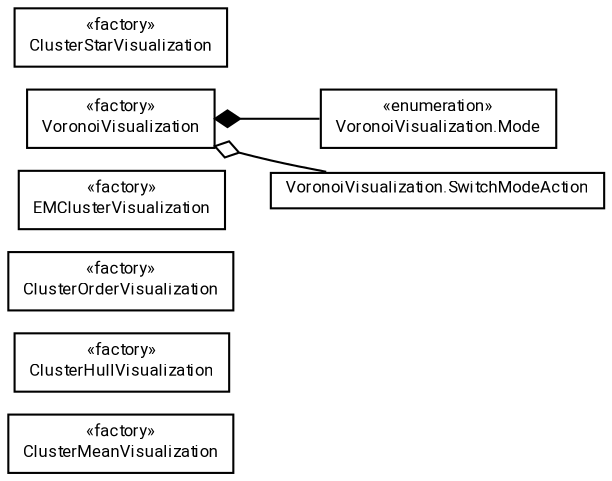 #!/usr/local/bin/dot
#
# Class diagram 
# Generated by UMLGraph version R5_7_2-60-g0e99a6 (http://www.spinellis.gr/umlgraph/)
#

digraph G {
	graph [fontnames="svg"]
	edge [fontname="Roboto",fontsize=7,labelfontname="Roboto",labelfontsize=7,color="black"];
	node [fontname="Roboto",fontcolor="black",fontsize=8,shape=plaintext,margin=0,width=0,height=0];
	nodesep=0.15;
	ranksep=0.25;
	rankdir=LR;
	// de.lmu.ifi.dbs.elki.visualization.visualizers.scatterplot.cluster.ClusterMeanVisualization
	c179413 [label=<<table title="de.lmu.ifi.dbs.elki.visualization.visualizers.scatterplot.cluster.ClusterMeanVisualization" border="0" cellborder="1" cellspacing="0" cellpadding="2" href="ClusterMeanVisualization.html" target="_parent">
		<tr><td><table border="0" cellspacing="0" cellpadding="1">
		<tr><td align="center" balign="center"> &#171;factory&#187; </td></tr>
		<tr><td align="center" balign="center"> <font face="Roboto">ClusterMeanVisualization</font> </td></tr>
		</table></td></tr>
		</table>>, URL="ClusterMeanVisualization.html"];
	// de.lmu.ifi.dbs.elki.visualization.visualizers.scatterplot.cluster.ClusterHullVisualization
	c179415 [label=<<table title="de.lmu.ifi.dbs.elki.visualization.visualizers.scatterplot.cluster.ClusterHullVisualization" border="0" cellborder="1" cellspacing="0" cellpadding="2" href="ClusterHullVisualization.html" target="_parent">
		<tr><td><table border="0" cellspacing="0" cellpadding="1">
		<tr><td align="center" balign="center"> &#171;factory&#187; </td></tr>
		<tr><td align="center" balign="center"> <font face="Roboto">ClusterHullVisualization</font> </td></tr>
		</table></td></tr>
		</table>>, URL="ClusterHullVisualization.html"];
	// de.lmu.ifi.dbs.elki.visualization.visualizers.scatterplot.cluster.ClusterOrderVisualization
	c179418 [label=<<table title="de.lmu.ifi.dbs.elki.visualization.visualizers.scatterplot.cluster.ClusterOrderVisualization" border="0" cellborder="1" cellspacing="0" cellpadding="2" href="ClusterOrderVisualization.html" target="_parent">
		<tr><td><table border="0" cellspacing="0" cellpadding="1">
		<tr><td align="center" balign="center"> &#171;factory&#187; </td></tr>
		<tr><td align="center" balign="center"> <font face="Roboto">ClusterOrderVisualization</font> </td></tr>
		</table></td></tr>
		</table>>, URL="ClusterOrderVisualization.html"];
	// de.lmu.ifi.dbs.elki.visualization.visualizers.scatterplot.cluster.EMClusterVisualization
	c179420 [label=<<table title="de.lmu.ifi.dbs.elki.visualization.visualizers.scatterplot.cluster.EMClusterVisualization" border="0" cellborder="1" cellspacing="0" cellpadding="2" href="EMClusterVisualization.html" target="_parent">
		<tr><td><table border="0" cellspacing="0" cellpadding="1">
		<tr><td align="center" balign="center"> &#171;factory&#187; </td></tr>
		<tr><td align="center" balign="center"> <font face="Roboto">EMClusterVisualization</font> </td></tr>
		</table></td></tr>
		</table>>, URL="EMClusterVisualization.html"];
	// de.lmu.ifi.dbs.elki.visualization.visualizers.scatterplot.cluster.VoronoiVisualization
	c179422 [label=<<table title="de.lmu.ifi.dbs.elki.visualization.visualizers.scatterplot.cluster.VoronoiVisualization" border="0" cellborder="1" cellspacing="0" cellpadding="2" href="VoronoiVisualization.html" target="_parent">
		<tr><td><table border="0" cellspacing="0" cellpadding="1">
		<tr><td align="center" balign="center"> &#171;factory&#187; </td></tr>
		<tr><td align="center" balign="center"> <font face="Roboto">VoronoiVisualization</font> </td></tr>
		</table></td></tr>
		</table>>, URL="VoronoiVisualization.html"];
	// de.lmu.ifi.dbs.elki.visualization.visualizers.scatterplot.cluster.VoronoiVisualization.Mode
	c179423 [label=<<table title="de.lmu.ifi.dbs.elki.visualization.visualizers.scatterplot.cluster.VoronoiVisualization.Mode" border="0" cellborder="1" cellspacing="0" cellpadding="2" href="VoronoiVisualization.Mode.html" target="_parent">
		<tr><td><table border="0" cellspacing="0" cellpadding="1">
		<tr><td align="center" balign="center"> &#171;enumeration&#187; </td></tr>
		<tr><td align="center" balign="center"> <font face="Roboto">VoronoiVisualization.Mode</font> </td></tr>
		</table></td></tr>
		</table>>, URL="VoronoiVisualization.Mode.html"];
	// de.lmu.ifi.dbs.elki.visualization.visualizers.scatterplot.cluster.VoronoiVisualization.SwitchModeAction
	c179424 [label=<<table title="de.lmu.ifi.dbs.elki.visualization.visualizers.scatterplot.cluster.VoronoiVisualization.SwitchModeAction" border="0" cellborder="1" cellspacing="0" cellpadding="2" href="VoronoiVisualization.SwitchModeAction.html" target="_parent">
		<tr><td><table border="0" cellspacing="0" cellpadding="1">
		<tr><td align="center" balign="center"> <font face="Roboto">VoronoiVisualization.SwitchModeAction</font> </td></tr>
		</table></td></tr>
		</table>>, URL="VoronoiVisualization.SwitchModeAction.html"];
	// de.lmu.ifi.dbs.elki.visualization.visualizers.scatterplot.cluster.ClusterStarVisualization
	c179427 [label=<<table title="de.lmu.ifi.dbs.elki.visualization.visualizers.scatterplot.cluster.ClusterStarVisualization" border="0" cellborder="1" cellspacing="0" cellpadding="2" href="ClusterStarVisualization.html" target="_parent">
		<tr><td><table border="0" cellspacing="0" cellpadding="1">
		<tr><td align="center" balign="center"> &#171;factory&#187; </td></tr>
		<tr><td align="center" balign="center"> <font face="Roboto">ClusterStarVisualization</font> </td></tr>
		</table></td></tr>
		</table>>, URL="ClusterStarVisualization.html"];
	// de.lmu.ifi.dbs.elki.visualization.visualizers.scatterplot.cluster.VoronoiVisualization composed de.lmu.ifi.dbs.elki.visualization.visualizers.scatterplot.cluster.VoronoiVisualization.Mode
	c179422 -> c179423 [arrowhead=none,arrowtail=diamond,dir=back,weight=6];
	// de.lmu.ifi.dbs.elki.visualization.visualizers.scatterplot.cluster.VoronoiVisualization has de.lmu.ifi.dbs.elki.visualization.visualizers.scatterplot.cluster.VoronoiVisualization.SwitchModeAction
	c179422 -> c179424 [arrowhead=none,arrowtail=ediamond,dir=back,weight=4];
}

